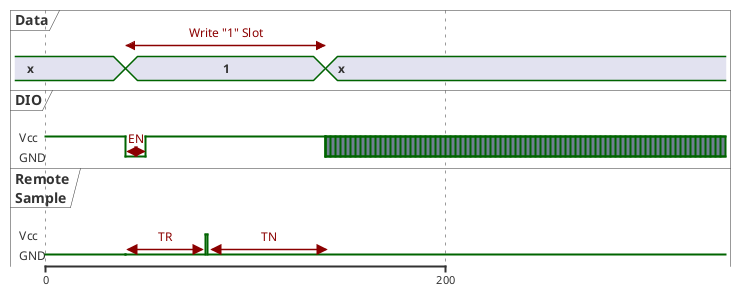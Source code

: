 @startuml
'clock clk with period 5
concise "Data" as db
robust "DIO" as dio
robust "Remote\nSample" as st

db is x
st has Vcc,GND
dio has Vcc,GND

scale 200 as 400 pixels

@0
dio is Vcc
st is GND

@+40
dio is GND
st is GND
db is 1
@db
@+0 <-> @+100 : Write "1" Slot
@st
@+0 <-> @+39 : TR
@dio
@+0 <-> @+10 : EN

@+10
dio is Vcc

@+30
st is Vcc
@+1
st is GND
@st
@+1 <-> @+59 : TN

@+59
db is x
dio is {GND,Vcc} #SlateGrey

@enduml